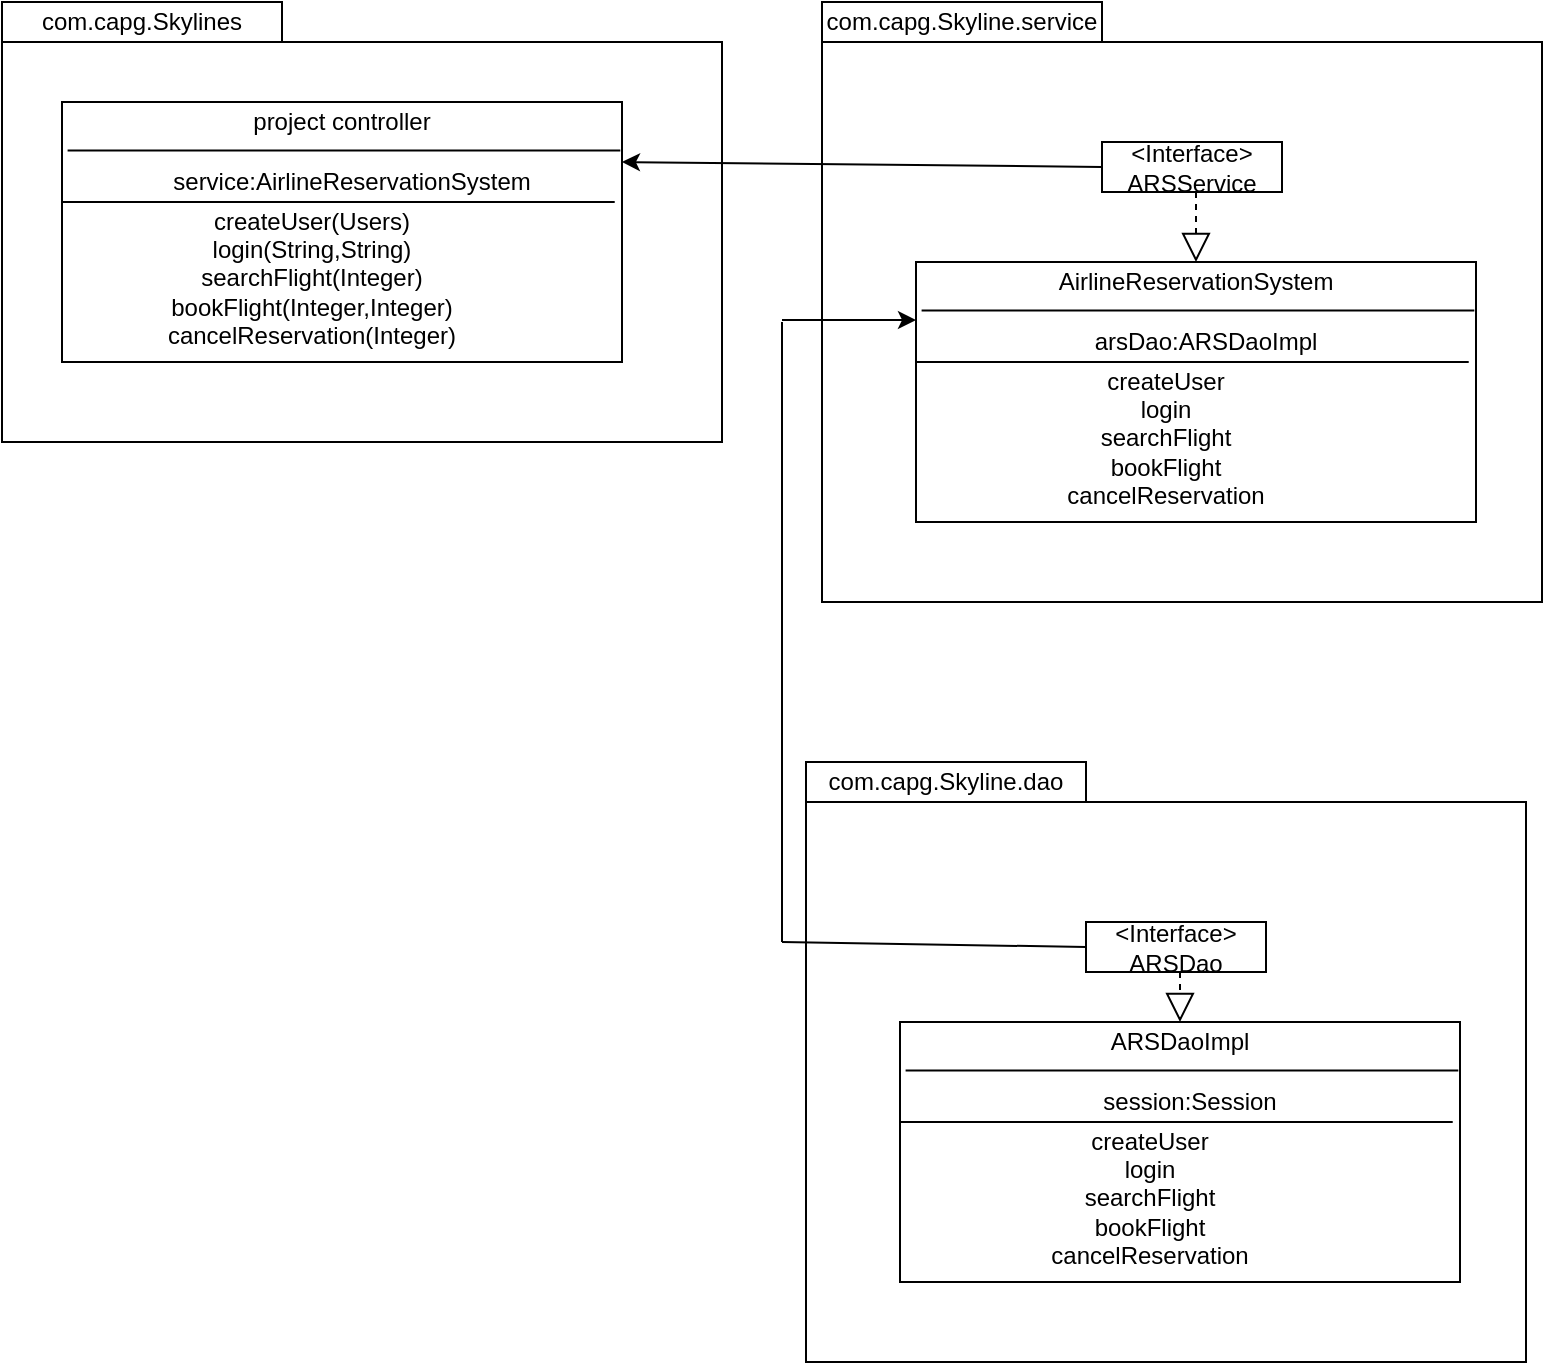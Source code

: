 <mxfile version="13.0.6" type="device"><diagram id="0myo6j5Brdm_bVRrHxw5" name="Page-1"><mxGraphModel dx="782" dy="388" grid="1" gridSize="10" guides="1" tooltips="1" connect="1" arrows="1" fold="1" page="1" pageScale="1" pageWidth="827" pageHeight="1169" math="0" shadow="0"><root><mxCell id="0"/><mxCell id="1" parent="0"/><mxCell id="bKLYg8mUE0ze2vS2DLzO-87" value="" style="rounded=0;whiteSpace=wrap;html=1;" vertex="1" parent="1"><mxGeometry x="90" y="190" width="360" height="200" as="geometry"/></mxCell><mxCell id="bKLYg8mUE0ze2vS2DLzO-88" value="com.capg.Skylines" style="rounded=0;whiteSpace=wrap;html=1;" vertex="1" parent="1"><mxGeometry x="90" y="170" width="140" height="20" as="geometry"/></mxCell><mxCell id="bKLYg8mUE0ze2vS2DLzO-89" value="" style="rounded=0;whiteSpace=wrap;html=1;" vertex="1" parent="1"><mxGeometry x="120" y="220" width="280" height="130" as="geometry"/></mxCell><mxCell id="bKLYg8mUE0ze2vS2DLzO-90" value="" style="endArrow=none;html=1;entryX=0.01;entryY=0.187;entryDx=0;entryDy=0;entryPerimeter=0;exitX=0.997;exitY=0.187;exitDx=0;exitDy=0;exitPerimeter=0;" edge="1" parent="1" source="bKLYg8mUE0ze2vS2DLzO-89" target="bKLYg8mUE0ze2vS2DLzO-89"><mxGeometry width="50" height="50" relative="1" as="geometry"><mxPoint x="180" y="270" as="sourcePoint"/><mxPoint x="230" y="220" as="targetPoint"/></mxGeometry></mxCell><mxCell id="bKLYg8mUE0ze2vS2DLzO-91" value="" style="rounded=0;whiteSpace=wrap;html=1;" vertex="1" parent="1"><mxGeometry x="500" y="190" width="360" height="280" as="geometry"/></mxCell><mxCell id="bKLYg8mUE0ze2vS2DLzO-92" value="com.capg.Skyline.service" style="rounded=0;whiteSpace=wrap;html=1;" vertex="1" parent="1"><mxGeometry x="500" y="170" width="140" height="20" as="geometry"/></mxCell><mxCell id="bKLYg8mUE0ze2vS2DLzO-97" value="project controller" style="text;html=1;strokeColor=none;fillColor=none;align=center;verticalAlign=middle;whiteSpace=wrap;rounded=0;" vertex="1" parent="1"><mxGeometry x="210" y="220" width="100" height="20" as="geometry"/></mxCell><mxCell id="bKLYg8mUE0ze2vS2DLzO-102" value="Text" style="text;html=1;strokeColor=none;fillColor=none;align=center;verticalAlign=middle;whiteSpace=wrap;rounded=0;" vertex="1" parent="1"><mxGeometry x="665" y="242.5" width="40" height="20" as="geometry"/></mxCell><mxCell id="bKLYg8mUE0ze2vS2DLzO-105" value="" style="endArrow=none;html=1;entryX=0.01;entryY=0.187;entryDx=0;entryDy=0;entryPerimeter=0;exitX=0.997;exitY=0.187;exitDx=0;exitDy=0;exitPerimeter=0;" edge="1" parent="1"><mxGeometry width="50" height="50" relative="1" as="geometry"><mxPoint x="396.36" y="270.0" as="sourcePoint"/><mxPoint x="120.0" y="270.0" as="targetPoint"/></mxGeometry></mxCell><mxCell id="bKLYg8mUE0ze2vS2DLzO-106" value="service:AirlineReservationSystem" style="text;html=1;strokeColor=none;fillColor=none;align=center;verticalAlign=middle;whiteSpace=wrap;rounded=0;" vertex="1" parent="1"><mxGeometry x="230" y="250" width="70" height="20" as="geometry"/></mxCell><mxCell id="bKLYg8mUE0ze2vS2DLzO-107" value="createUser(Users)&lt;br&gt;login(String,String)&lt;br&gt;searchFlight(Integer)&lt;br&gt;bookFlight(Integer,Integer)&lt;br&gt;&lt;div&gt;&lt;span&gt;cancelReservation(Integer)&lt;/span&gt;&lt;/div&gt;" style="text;html=1;strokeColor=none;fillColor=none;align=center;verticalAlign=middle;whiteSpace=wrap;rounded=0;" vertex="1" parent="1"><mxGeometry x="120" y="275" width="250" height="65" as="geometry"/></mxCell><mxCell id="bKLYg8mUE0ze2vS2DLzO-108" value="&amp;lt;Interface&amp;gt;&lt;br&gt;ARSService" style="rounded=0;whiteSpace=wrap;html=1;align=center;" vertex="1" parent="1"><mxGeometry x="640" y="240" width="90" height="25" as="geometry"/></mxCell><mxCell id="bKLYg8mUE0ze2vS2DLzO-109" value="" style="rounded=0;whiteSpace=wrap;html=1;" vertex="1" parent="1"><mxGeometry x="547" y="300" width="280" height="130" as="geometry"/></mxCell><mxCell id="bKLYg8mUE0ze2vS2DLzO-110" value="" style="endArrow=none;html=1;entryX=0.01;entryY=0.187;entryDx=0;entryDy=0;entryPerimeter=0;exitX=0.997;exitY=0.187;exitDx=0;exitDy=0;exitPerimeter=0;" edge="1" source="bKLYg8mUE0ze2vS2DLzO-109" target="bKLYg8mUE0ze2vS2DLzO-109" parent="1"><mxGeometry width="50" height="50" relative="1" as="geometry"><mxPoint x="607" y="350" as="sourcePoint"/><mxPoint x="657" y="300" as="targetPoint"/></mxGeometry></mxCell><mxCell id="bKLYg8mUE0ze2vS2DLzO-111" value="AirlineReservationSystem" style="text;html=1;strokeColor=none;fillColor=none;align=center;verticalAlign=middle;whiteSpace=wrap;rounded=0;" vertex="1" parent="1"><mxGeometry x="637" y="300" width="100" height="20" as="geometry"/></mxCell><mxCell id="bKLYg8mUE0ze2vS2DLzO-112" value="" style="endArrow=none;html=1;entryX=0.01;entryY=0.187;entryDx=0;entryDy=0;entryPerimeter=0;exitX=0.997;exitY=0.187;exitDx=0;exitDy=0;exitPerimeter=0;" edge="1" parent="1"><mxGeometry width="50" height="50" relative="1" as="geometry"><mxPoint x="823.36" y="350" as="sourcePoint"/><mxPoint x="547" y="350" as="targetPoint"/></mxGeometry></mxCell><mxCell id="bKLYg8mUE0ze2vS2DLzO-113" value="arsDao:ARSDaoImpl" style="text;html=1;strokeColor=none;fillColor=none;align=center;verticalAlign=middle;whiteSpace=wrap;rounded=0;" vertex="1" parent="1"><mxGeometry x="657" y="330" width="70" height="20" as="geometry"/></mxCell><mxCell id="bKLYg8mUE0ze2vS2DLzO-114" value="createUser&lt;br&gt;login&lt;br&gt;searchFlight&lt;br&gt;bookFlight&lt;br&gt;&lt;div style=&quot;&quot;&gt;&lt;span&gt;cancelReservation&lt;/span&gt;&lt;/div&gt;" style="text;html=1;strokeColor=none;fillColor=none;align=center;verticalAlign=middle;whiteSpace=wrap;rounded=0;" vertex="1" parent="1"><mxGeometry x="547" y="355" width="250" height="65" as="geometry"/></mxCell><mxCell id="bKLYg8mUE0ze2vS2DLzO-127" value="" style="rounded=0;whiteSpace=wrap;html=1;" vertex="1" parent="1"><mxGeometry x="492" y="570" width="360" height="280" as="geometry"/></mxCell><mxCell id="bKLYg8mUE0ze2vS2DLzO-128" value="com.capg.Skyline.dao" style="rounded=0;whiteSpace=wrap;html=1;" vertex="1" parent="1"><mxGeometry x="492" y="550" width="140" height="20" as="geometry"/></mxCell><mxCell id="bKLYg8mUE0ze2vS2DLzO-129" value="Text" style="text;html=1;strokeColor=none;fillColor=none;align=center;verticalAlign=middle;whiteSpace=wrap;rounded=0;" vertex="1" parent="1"><mxGeometry x="657" y="632.5" width="40" height="20" as="geometry"/></mxCell><mxCell id="bKLYg8mUE0ze2vS2DLzO-130" value="&amp;lt;Interface&amp;gt;&lt;br&gt;ARSDao" style="rounded=0;whiteSpace=wrap;html=1;align=center;" vertex="1" parent="1"><mxGeometry x="632" y="630" width="90" height="25" as="geometry"/></mxCell><mxCell id="bKLYg8mUE0ze2vS2DLzO-131" value="" style="rounded=0;whiteSpace=wrap;html=1;" vertex="1" parent="1"><mxGeometry x="539" y="680" width="280" height="130" as="geometry"/></mxCell><mxCell id="bKLYg8mUE0ze2vS2DLzO-132" value="" style="endArrow=none;html=1;entryX=0.01;entryY=0.187;entryDx=0;entryDy=0;entryPerimeter=0;exitX=0.997;exitY=0.187;exitDx=0;exitDy=0;exitPerimeter=0;" edge="1" source="bKLYg8mUE0ze2vS2DLzO-131" target="bKLYg8mUE0ze2vS2DLzO-131" parent="1"><mxGeometry width="50" height="50" relative="1" as="geometry"><mxPoint x="599" y="730" as="sourcePoint"/><mxPoint x="649" y="680" as="targetPoint"/></mxGeometry></mxCell><mxCell id="bKLYg8mUE0ze2vS2DLzO-133" value="ARSDaoImpl" style="text;html=1;strokeColor=none;fillColor=none;align=center;verticalAlign=middle;whiteSpace=wrap;rounded=0;" vertex="1" parent="1"><mxGeometry x="629" y="680" width="100" height="20" as="geometry"/></mxCell><mxCell id="bKLYg8mUE0ze2vS2DLzO-134" value="" style="endArrow=none;html=1;entryX=0.01;entryY=0.187;entryDx=0;entryDy=0;entryPerimeter=0;exitX=0.997;exitY=0.187;exitDx=0;exitDy=0;exitPerimeter=0;" edge="1" parent="1"><mxGeometry width="50" height="50" relative="1" as="geometry"><mxPoint x="815.36" y="730" as="sourcePoint"/><mxPoint x="539" y="730" as="targetPoint"/></mxGeometry></mxCell><mxCell id="bKLYg8mUE0ze2vS2DLzO-135" value="session:Session" style="text;html=1;strokeColor=none;fillColor=none;align=center;verticalAlign=middle;whiteSpace=wrap;rounded=0;" vertex="1" parent="1"><mxGeometry x="649" y="710" width="70" height="20" as="geometry"/></mxCell><mxCell id="bKLYg8mUE0ze2vS2DLzO-136" value="createUser&lt;br&gt;login&lt;br&gt;searchFlight&lt;br&gt;bookFlight&lt;br&gt;&lt;div style=&quot;&quot;&gt;&lt;span&gt;cancelReservation&lt;/span&gt;&lt;/div&gt;" style="text;html=1;strokeColor=none;fillColor=none;align=center;verticalAlign=middle;whiteSpace=wrap;rounded=0;" vertex="1" parent="1"><mxGeometry x="539" y="735" width="250" height="65" as="geometry"/></mxCell><mxCell id="bKLYg8mUE0ze2vS2DLzO-137" value="" style="endArrow=classic;html=1;entryX=0;entryY=0.5;entryDx=0;entryDy=0;exitX=0;exitY=0.5;exitDx=0;exitDy=0;" edge="1" parent="1" source="bKLYg8mUE0ze2vS2DLzO-108"><mxGeometry width="50" height="50" relative="1" as="geometry"><mxPoint x="530" y="380" as="sourcePoint"/><mxPoint x="400" y="250" as="targetPoint"/></mxGeometry></mxCell><mxCell id="bKLYg8mUE0ze2vS2DLzO-138" value="" style="endArrow=classic;html=1;" edge="1" parent="1"><mxGeometry width="50" height="50" relative="1" as="geometry"><mxPoint x="480" y="329" as="sourcePoint"/><mxPoint x="547" y="329" as="targetPoint"/></mxGeometry></mxCell><mxCell id="bKLYg8mUE0ze2vS2DLzO-139" value="" style="endArrow=none;html=1;" edge="1" parent="1"><mxGeometry width="50" height="50" relative="1" as="geometry"><mxPoint x="480" y="640" as="sourcePoint"/><mxPoint x="480" y="330" as="targetPoint"/></mxGeometry></mxCell><mxCell id="bKLYg8mUE0ze2vS2DLzO-140" value="" style="endArrow=none;html=1;entryX=0;entryY=0.5;entryDx=0;entryDy=0;" edge="1" parent="1" target="bKLYg8mUE0ze2vS2DLzO-130"><mxGeometry width="50" height="50" relative="1" as="geometry"><mxPoint x="480" y="640" as="sourcePoint"/><mxPoint x="640" y="450" as="targetPoint"/></mxGeometry></mxCell><mxCell id="bKLYg8mUE0ze2vS2DLzO-142" value="" style="endArrow=block;dashed=1;endFill=0;endSize=12;html=1;entryX=0.5;entryY=0;entryDx=0;entryDy=0;" edge="1" parent="1" target="bKLYg8mUE0ze2vS2DLzO-111"><mxGeometry width="160" relative="1" as="geometry"><mxPoint x="687" y="265" as="sourcePoint"/><mxPoint x="757" y="289.5" as="targetPoint"/></mxGeometry></mxCell><mxCell id="bKLYg8mUE0ze2vS2DLzO-143" value="" style="endArrow=block;dashed=1;endFill=0;endSize=12;html=1;" edge="1" parent="1"><mxGeometry width="160" relative="1" as="geometry"><mxPoint x="679" y="655" as="sourcePoint"/><mxPoint x="679" y="680" as="targetPoint"/></mxGeometry></mxCell></root></mxGraphModel></diagram></mxfile>